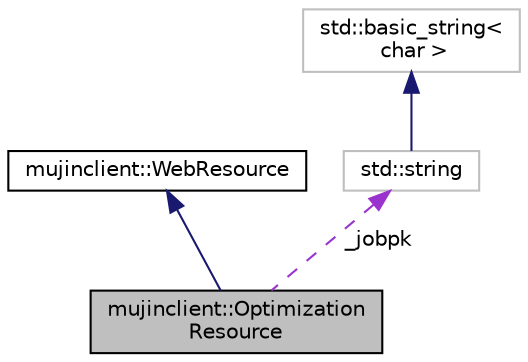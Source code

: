 digraph "mujinclient::OptimizationResource"
{
  bgcolor="transparent";
  edge [fontname="Helvetica",fontsize="10",labelfontname="Helvetica",labelfontsize="10"];
  node [fontname="Helvetica",fontsize="10",shape=record];
  Node1 [label="mujinclient::Optimization\lResource",height=0.2,width=0.4,color="black", fillcolor="grey75", style="filled" fontcolor="black"];
  Node2 -> Node1 [dir="back",color="midnightblue",fontsize="10",style="solid",fontname="Helvetica"];
  Node2 [label="mujinclient::WebResource",height=0.2,width=0.4,color="black",URL="$classmujinclient_1_1WebResource.html"];
  Node3 -> Node1 [dir="back",color="darkorchid3",fontsize="10",style="dashed",label=" _jobpk" ,fontname="Helvetica"];
  Node3 [label="std::string",height=0.2,width=0.4,color="grey75",tooltip="STL class."];
  Node4 -> Node3 [dir="back",color="midnightblue",fontsize="10",style="solid",fontname="Helvetica"];
  Node4 [label="std::basic_string\<\l char \>",height=0.2,width=0.4,color="grey75",tooltip="STL class."];
}
